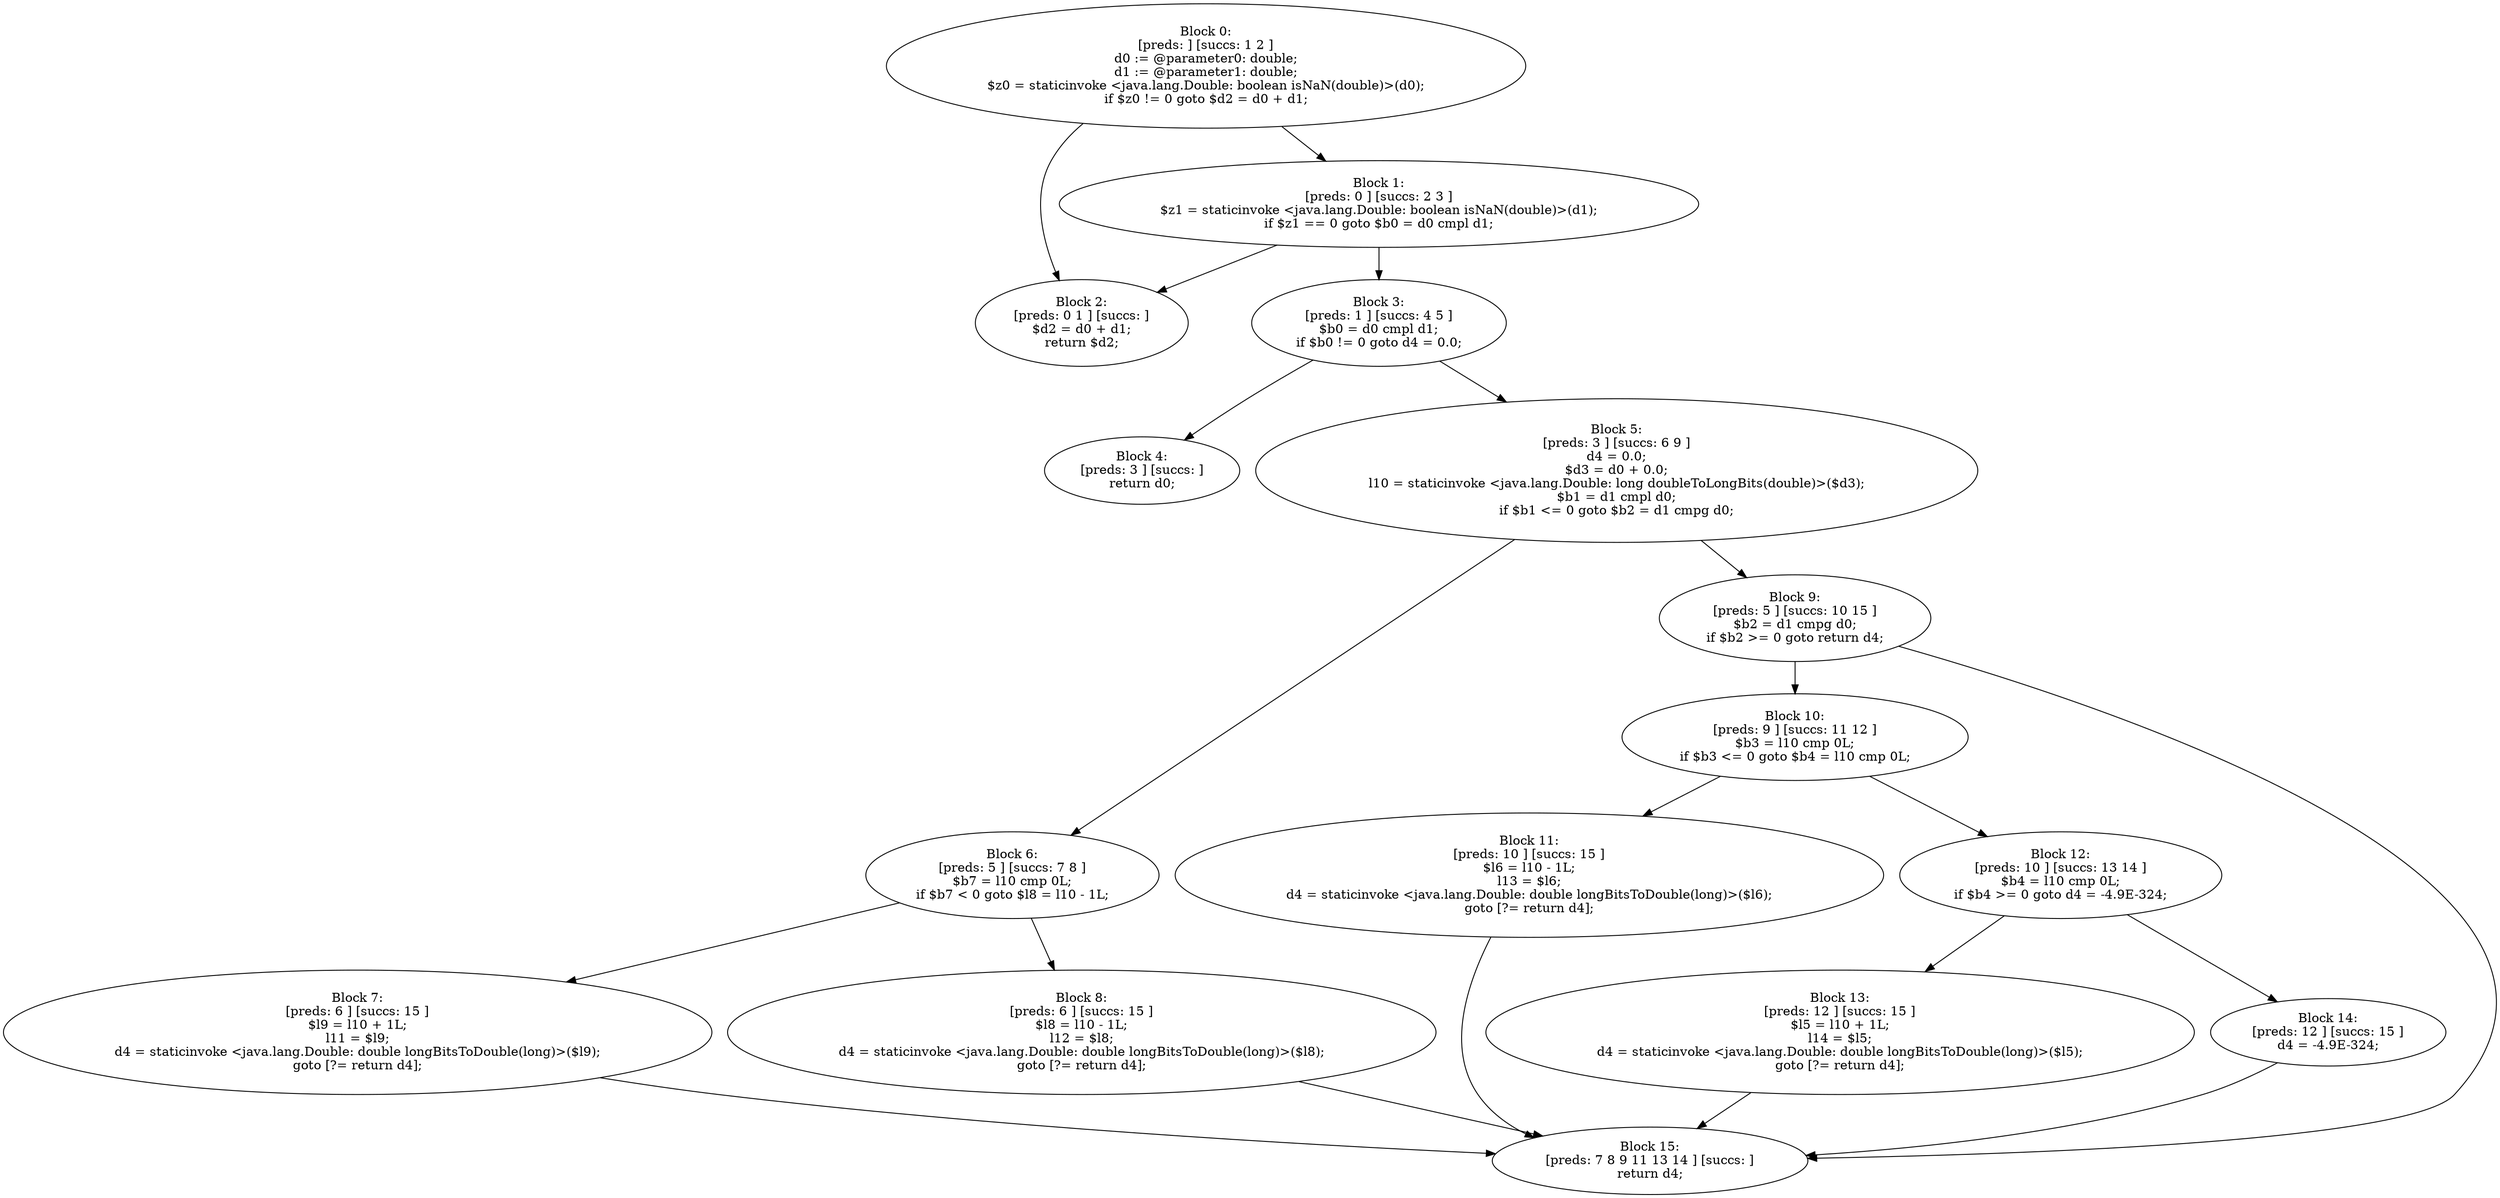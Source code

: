 digraph "unitGraph" {
    "Block 0:
[preds: ] [succs: 1 2 ]
d0 := @parameter0: double;
d1 := @parameter1: double;
$z0 = staticinvoke <java.lang.Double: boolean isNaN(double)>(d0);
if $z0 != 0 goto $d2 = d0 + d1;
"
    "Block 1:
[preds: 0 ] [succs: 2 3 ]
$z1 = staticinvoke <java.lang.Double: boolean isNaN(double)>(d1);
if $z1 == 0 goto $b0 = d0 cmpl d1;
"
    "Block 2:
[preds: 0 1 ] [succs: ]
$d2 = d0 + d1;
return $d2;
"
    "Block 3:
[preds: 1 ] [succs: 4 5 ]
$b0 = d0 cmpl d1;
if $b0 != 0 goto d4 = 0.0;
"
    "Block 4:
[preds: 3 ] [succs: ]
return d0;
"
    "Block 5:
[preds: 3 ] [succs: 6 9 ]
d4 = 0.0;
$d3 = d0 + 0.0;
l10 = staticinvoke <java.lang.Double: long doubleToLongBits(double)>($d3);
$b1 = d1 cmpl d0;
if $b1 <= 0 goto $b2 = d1 cmpg d0;
"
    "Block 6:
[preds: 5 ] [succs: 7 8 ]
$b7 = l10 cmp 0L;
if $b7 < 0 goto $l8 = l10 - 1L;
"
    "Block 7:
[preds: 6 ] [succs: 15 ]
$l9 = l10 + 1L;
l11 = $l9;
d4 = staticinvoke <java.lang.Double: double longBitsToDouble(long)>($l9);
goto [?= return d4];
"
    "Block 8:
[preds: 6 ] [succs: 15 ]
$l8 = l10 - 1L;
l12 = $l8;
d4 = staticinvoke <java.lang.Double: double longBitsToDouble(long)>($l8);
goto [?= return d4];
"
    "Block 9:
[preds: 5 ] [succs: 10 15 ]
$b2 = d1 cmpg d0;
if $b2 >= 0 goto return d4;
"
    "Block 10:
[preds: 9 ] [succs: 11 12 ]
$b3 = l10 cmp 0L;
if $b3 <= 0 goto $b4 = l10 cmp 0L;
"
    "Block 11:
[preds: 10 ] [succs: 15 ]
$l6 = l10 - 1L;
l13 = $l6;
d4 = staticinvoke <java.lang.Double: double longBitsToDouble(long)>($l6);
goto [?= return d4];
"
    "Block 12:
[preds: 10 ] [succs: 13 14 ]
$b4 = l10 cmp 0L;
if $b4 >= 0 goto d4 = -4.9E-324;
"
    "Block 13:
[preds: 12 ] [succs: 15 ]
$l5 = l10 + 1L;
l14 = $l5;
d4 = staticinvoke <java.lang.Double: double longBitsToDouble(long)>($l5);
goto [?= return d4];
"
    "Block 14:
[preds: 12 ] [succs: 15 ]
d4 = -4.9E-324;
"
    "Block 15:
[preds: 7 8 9 11 13 14 ] [succs: ]
return d4;
"
    "Block 0:
[preds: ] [succs: 1 2 ]
d0 := @parameter0: double;
d1 := @parameter1: double;
$z0 = staticinvoke <java.lang.Double: boolean isNaN(double)>(d0);
if $z0 != 0 goto $d2 = d0 + d1;
"->"Block 1:
[preds: 0 ] [succs: 2 3 ]
$z1 = staticinvoke <java.lang.Double: boolean isNaN(double)>(d1);
if $z1 == 0 goto $b0 = d0 cmpl d1;
";
    "Block 0:
[preds: ] [succs: 1 2 ]
d0 := @parameter0: double;
d1 := @parameter1: double;
$z0 = staticinvoke <java.lang.Double: boolean isNaN(double)>(d0);
if $z0 != 0 goto $d2 = d0 + d1;
"->"Block 2:
[preds: 0 1 ] [succs: ]
$d2 = d0 + d1;
return $d2;
";
    "Block 1:
[preds: 0 ] [succs: 2 3 ]
$z1 = staticinvoke <java.lang.Double: boolean isNaN(double)>(d1);
if $z1 == 0 goto $b0 = d0 cmpl d1;
"->"Block 2:
[preds: 0 1 ] [succs: ]
$d2 = d0 + d1;
return $d2;
";
    "Block 1:
[preds: 0 ] [succs: 2 3 ]
$z1 = staticinvoke <java.lang.Double: boolean isNaN(double)>(d1);
if $z1 == 0 goto $b0 = d0 cmpl d1;
"->"Block 3:
[preds: 1 ] [succs: 4 5 ]
$b0 = d0 cmpl d1;
if $b0 != 0 goto d4 = 0.0;
";
    "Block 3:
[preds: 1 ] [succs: 4 5 ]
$b0 = d0 cmpl d1;
if $b0 != 0 goto d4 = 0.0;
"->"Block 4:
[preds: 3 ] [succs: ]
return d0;
";
    "Block 3:
[preds: 1 ] [succs: 4 5 ]
$b0 = d0 cmpl d1;
if $b0 != 0 goto d4 = 0.0;
"->"Block 5:
[preds: 3 ] [succs: 6 9 ]
d4 = 0.0;
$d3 = d0 + 0.0;
l10 = staticinvoke <java.lang.Double: long doubleToLongBits(double)>($d3);
$b1 = d1 cmpl d0;
if $b1 <= 0 goto $b2 = d1 cmpg d0;
";
    "Block 5:
[preds: 3 ] [succs: 6 9 ]
d4 = 0.0;
$d3 = d0 + 0.0;
l10 = staticinvoke <java.lang.Double: long doubleToLongBits(double)>($d3);
$b1 = d1 cmpl d0;
if $b1 <= 0 goto $b2 = d1 cmpg d0;
"->"Block 6:
[preds: 5 ] [succs: 7 8 ]
$b7 = l10 cmp 0L;
if $b7 < 0 goto $l8 = l10 - 1L;
";
    "Block 5:
[preds: 3 ] [succs: 6 9 ]
d4 = 0.0;
$d3 = d0 + 0.0;
l10 = staticinvoke <java.lang.Double: long doubleToLongBits(double)>($d3);
$b1 = d1 cmpl d0;
if $b1 <= 0 goto $b2 = d1 cmpg d0;
"->"Block 9:
[preds: 5 ] [succs: 10 15 ]
$b2 = d1 cmpg d0;
if $b2 >= 0 goto return d4;
";
    "Block 6:
[preds: 5 ] [succs: 7 8 ]
$b7 = l10 cmp 0L;
if $b7 < 0 goto $l8 = l10 - 1L;
"->"Block 7:
[preds: 6 ] [succs: 15 ]
$l9 = l10 + 1L;
l11 = $l9;
d4 = staticinvoke <java.lang.Double: double longBitsToDouble(long)>($l9);
goto [?= return d4];
";
    "Block 6:
[preds: 5 ] [succs: 7 8 ]
$b7 = l10 cmp 0L;
if $b7 < 0 goto $l8 = l10 - 1L;
"->"Block 8:
[preds: 6 ] [succs: 15 ]
$l8 = l10 - 1L;
l12 = $l8;
d4 = staticinvoke <java.lang.Double: double longBitsToDouble(long)>($l8);
goto [?= return d4];
";
    "Block 7:
[preds: 6 ] [succs: 15 ]
$l9 = l10 + 1L;
l11 = $l9;
d4 = staticinvoke <java.lang.Double: double longBitsToDouble(long)>($l9);
goto [?= return d4];
"->"Block 15:
[preds: 7 8 9 11 13 14 ] [succs: ]
return d4;
";
    "Block 8:
[preds: 6 ] [succs: 15 ]
$l8 = l10 - 1L;
l12 = $l8;
d4 = staticinvoke <java.lang.Double: double longBitsToDouble(long)>($l8);
goto [?= return d4];
"->"Block 15:
[preds: 7 8 9 11 13 14 ] [succs: ]
return d4;
";
    "Block 9:
[preds: 5 ] [succs: 10 15 ]
$b2 = d1 cmpg d0;
if $b2 >= 0 goto return d4;
"->"Block 10:
[preds: 9 ] [succs: 11 12 ]
$b3 = l10 cmp 0L;
if $b3 <= 0 goto $b4 = l10 cmp 0L;
";
    "Block 9:
[preds: 5 ] [succs: 10 15 ]
$b2 = d1 cmpg d0;
if $b2 >= 0 goto return d4;
"->"Block 15:
[preds: 7 8 9 11 13 14 ] [succs: ]
return d4;
";
    "Block 10:
[preds: 9 ] [succs: 11 12 ]
$b3 = l10 cmp 0L;
if $b3 <= 0 goto $b4 = l10 cmp 0L;
"->"Block 11:
[preds: 10 ] [succs: 15 ]
$l6 = l10 - 1L;
l13 = $l6;
d4 = staticinvoke <java.lang.Double: double longBitsToDouble(long)>($l6);
goto [?= return d4];
";
    "Block 10:
[preds: 9 ] [succs: 11 12 ]
$b3 = l10 cmp 0L;
if $b3 <= 0 goto $b4 = l10 cmp 0L;
"->"Block 12:
[preds: 10 ] [succs: 13 14 ]
$b4 = l10 cmp 0L;
if $b4 >= 0 goto d4 = -4.9E-324;
";
    "Block 11:
[preds: 10 ] [succs: 15 ]
$l6 = l10 - 1L;
l13 = $l6;
d4 = staticinvoke <java.lang.Double: double longBitsToDouble(long)>($l6);
goto [?= return d4];
"->"Block 15:
[preds: 7 8 9 11 13 14 ] [succs: ]
return d4;
";
    "Block 12:
[preds: 10 ] [succs: 13 14 ]
$b4 = l10 cmp 0L;
if $b4 >= 0 goto d4 = -4.9E-324;
"->"Block 13:
[preds: 12 ] [succs: 15 ]
$l5 = l10 + 1L;
l14 = $l5;
d4 = staticinvoke <java.lang.Double: double longBitsToDouble(long)>($l5);
goto [?= return d4];
";
    "Block 12:
[preds: 10 ] [succs: 13 14 ]
$b4 = l10 cmp 0L;
if $b4 >= 0 goto d4 = -4.9E-324;
"->"Block 14:
[preds: 12 ] [succs: 15 ]
d4 = -4.9E-324;
";
    "Block 13:
[preds: 12 ] [succs: 15 ]
$l5 = l10 + 1L;
l14 = $l5;
d4 = staticinvoke <java.lang.Double: double longBitsToDouble(long)>($l5);
goto [?= return d4];
"->"Block 15:
[preds: 7 8 9 11 13 14 ] [succs: ]
return d4;
";
    "Block 14:
[preds: 12 ] [succs: 15 ]
d4 = -4.9E-324;
"->"Block 15:
[preds: 7 8 9 11 13 14 ] [succs: ]
return d4;
";
}
